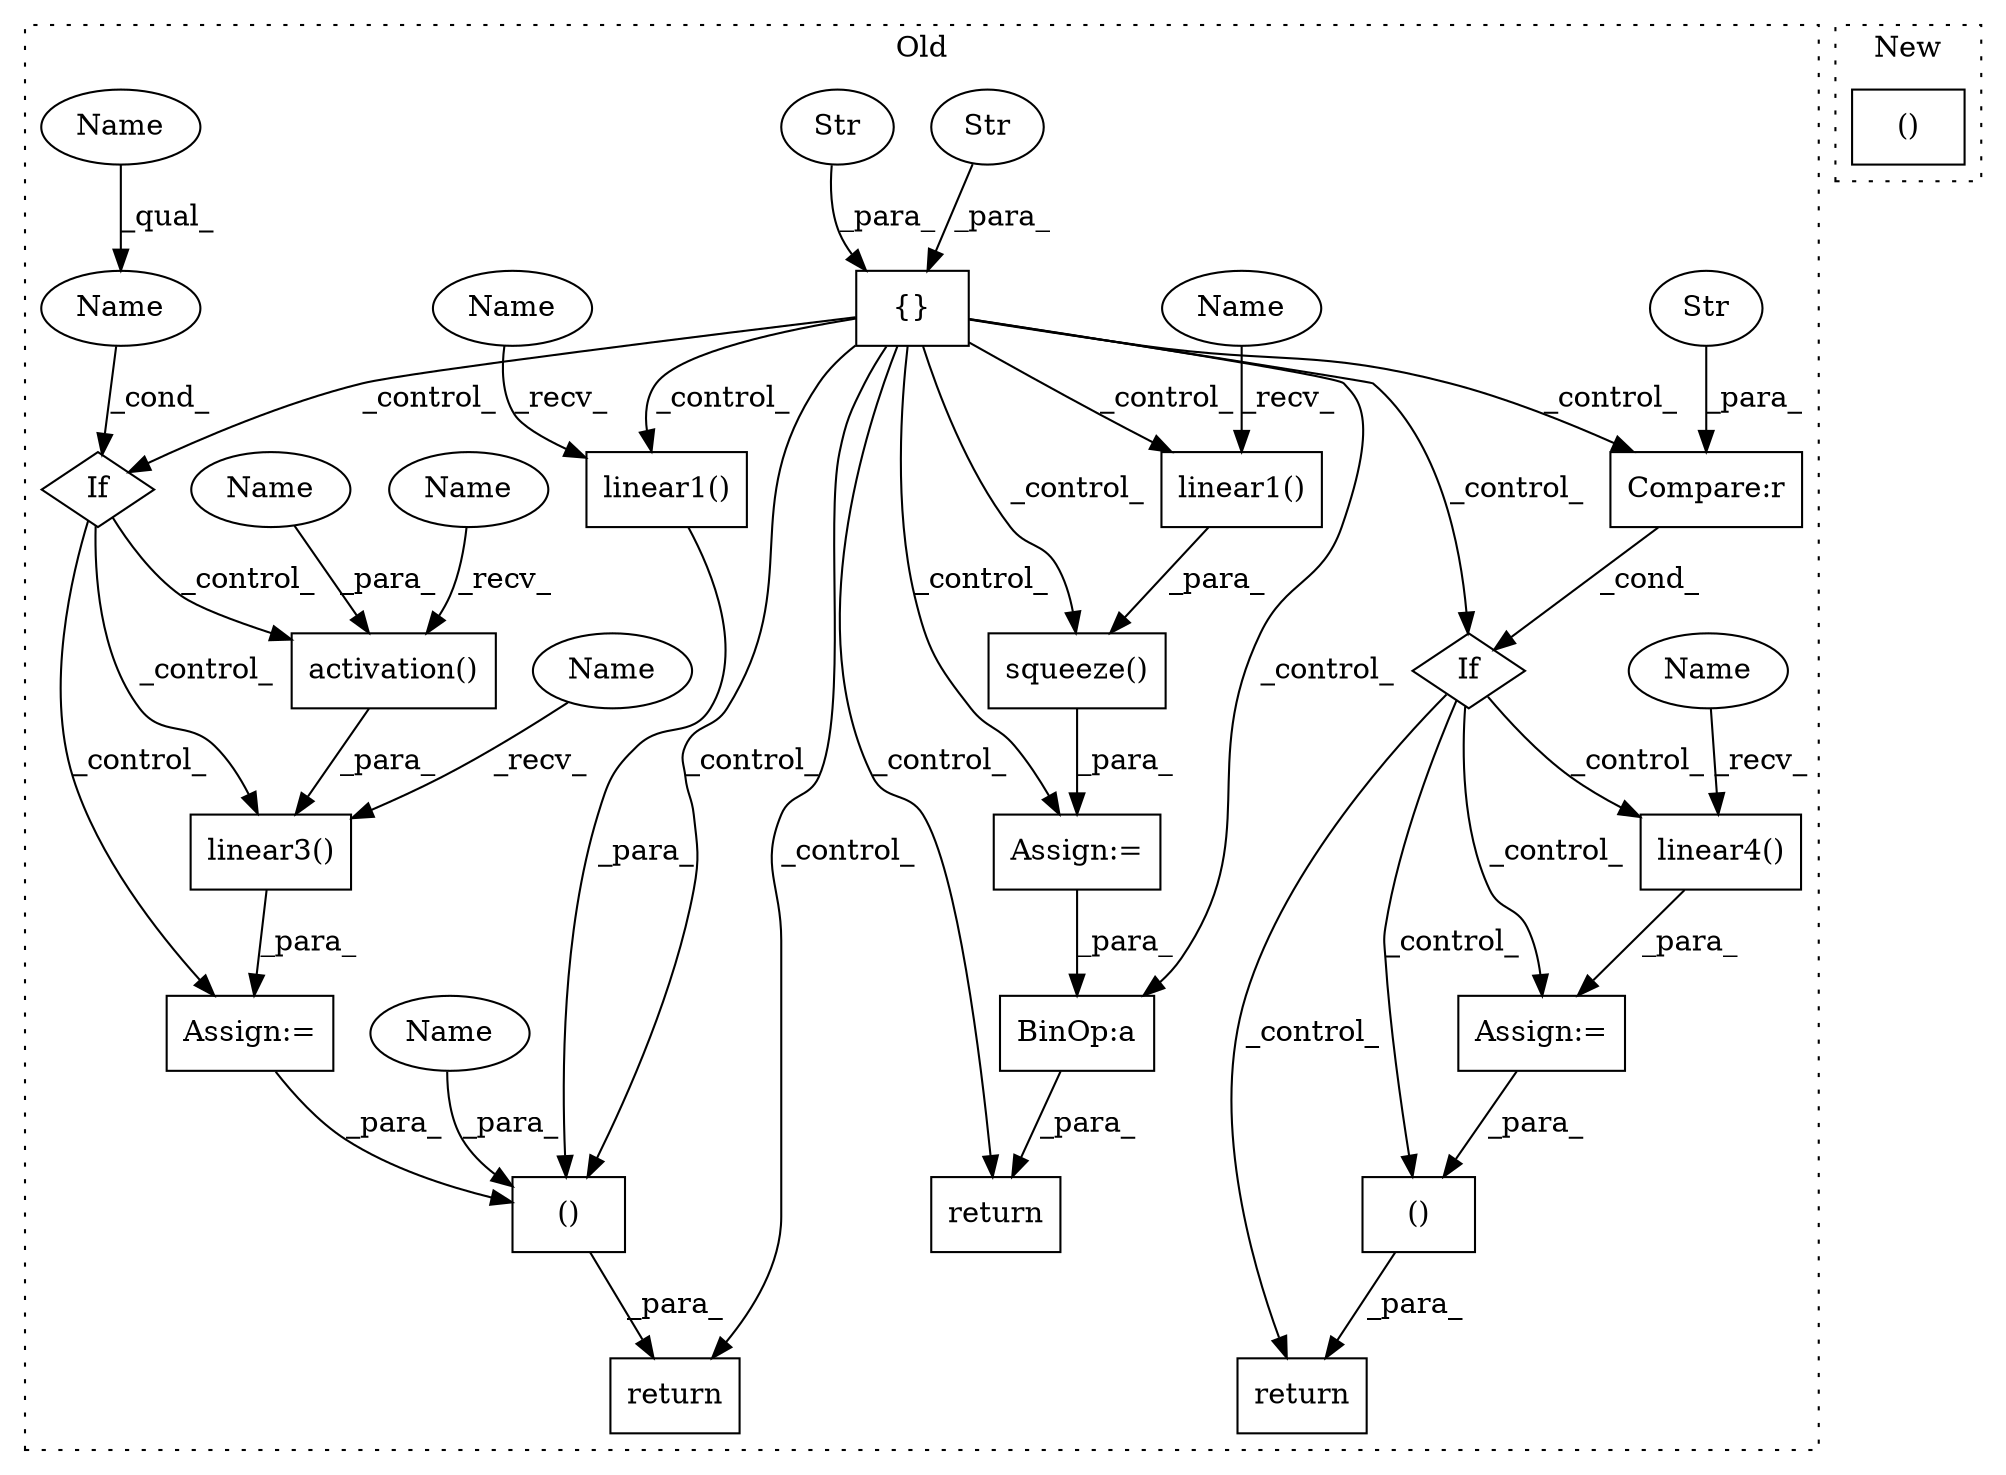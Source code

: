 digraph G {
subgraph cluster0 {
1 [label="activation()" a="75" s="18980,19005" l="16,1" shape="box"];
3 [label="If" a="96" s="18910" l="3" shape="diamond"];
4 [label="()" a="54" s="19205" l="26" shape="box"];
5 [label="linear1()" a="75" s="18783,18797" l="13,1" shape="box"];
6 [label="{}" a="59" s="18690,18734" l="1,0" shape="box"];
7 [label="()" a="54" s="19667" l="15" shape="box"];
8 [label="linear1()" a="75" s="19336,19350" l="13,1" shape="box"];
9 [label="BinOp:a" a="82" s="19453" l="3" shape="box"];
10 [label="Str" a="66" s="18704" l="15" shape="ellipse"];
11 [label="Str" a="66" s="18721" l="13" shape="ellipse"];
12 [label="linear3()" a="75" s="18967,19006" l="13,1" shape="box"];
13 [label="Name" a="87" s="18913" l="20" shape="ellipse"];
14 [label="linear4()" a="75" s="19618,19632" l="13,1" shape="box"];
15 [label="Assign:=" a="68" s="18964" l="3" shape="box"];
16 [label="Assign:=" a="68" s="19615" l="3" shape="box"];
17 [label="return" a="93" s="19189" l="7" shape="box"];
18 [label="If" a="96" s="19488" l="0" shape="diamond"];
19 [label="Compare:r" a="40" s="19488" l="36" shape="box"];
20 [label="Str" a="66" s="19517" l="7" shape="ellipse"];
21 [label="Assign:=" a="68" s="19319" l="3" shape="box"];
22 [label="return" a="93" s="19442" l="7" shape="box"];
23 [label="squeeze()" a="75" s="19322,19351" l="14,1" shape="box"];
24 [label="return" a="93" s="19650" l="7" shape="box"];
25 [label="Name" a="87" s="19207" l="9" shape="ellipse"];
26 [label="Name" a="87" s="18996" l="9" shape="ellipse"];
27 [label="Name" a="87" s="19618" l="4" shape="ellipse"];
28 [label="Name" a="87" s="19336" l="4" shape="ellipse"];
29 [label="Name" a="87" s="18967" l="4" shape="ellipse"];
30 [label="Name" a="87" s="18783" l="4" shape="ellipse"];
31 [label="Name" a="87" s="18913" l="4" shape="ellipse"];
32 [label="Name" a="87" s="18980" l="4" shape="ellipse"];
label = "Old";
style="dotted";
}
subgraph cluster1 {
2 [label="()" a="54" s="15707" l="12" shape="box"];
label = "New";
style="dotted";
}
1 -> 12 [label="_para_"];
3 -> 12 [label="_control_"];
3 -> 15 [label="_control_"];
3 -> 1 [label="_control_"];
4 -> 17 [label="_para_"];
5 -> 4 [label="_para_"];
6 -> 18 [label="_control_"];
6 -> 21 [label="_control_"];
6 -> 22 [label="_control_"];
6 -> 5 [label="_control_"];
6 -> 3 [label="_control_"];
6 -> 19 [label="_control_"];
6 -> 23 [label="_control_"];
6 -> 8 [label="_control_"];
6 -> 4 [label="_control_"];
6 -> 9 [label="_control_"];
6 -> 17 [label="_control_"];
7 -> 24 [label="_para_"];
8 -> 23 [label="_para_"];
9 -> 22 [label="_para_"];
10 -> 6 [label="_para_"];
11 -> 6 [label="_para_"];
12 -> 15 [label="_para_"];
13 -> 3 [label="_cond_"];
14 -> 16 [label="_para_"];
15 -> 4 [label="_para_"];
16 -> 7 [label="_para_"];
18 -> 16 [label="_control_"];
18 -> 7 [label="_control_"];
18 -> 14 [label="_control_"];
18 -> 24 [label="_control_"];
19 -> 18 [label="_cond_"];
20 -> 19 [label="_para_"];
21 -> 9 [label="_para_"];
23 -> 21 [label="_para_"];
25 -> 4 [label="_para_"];
26 -> 1 [label="_para_"];
27 -> 14 [label="_recv_"];
28 -> 8 [label="_recv_"];
29 -> 12 [label="_recv_"];
30 -> 5 [label="_recv_"];
31 -> 13 [label="_qual_"];
32 -> 1 [label="_recv_"];
}